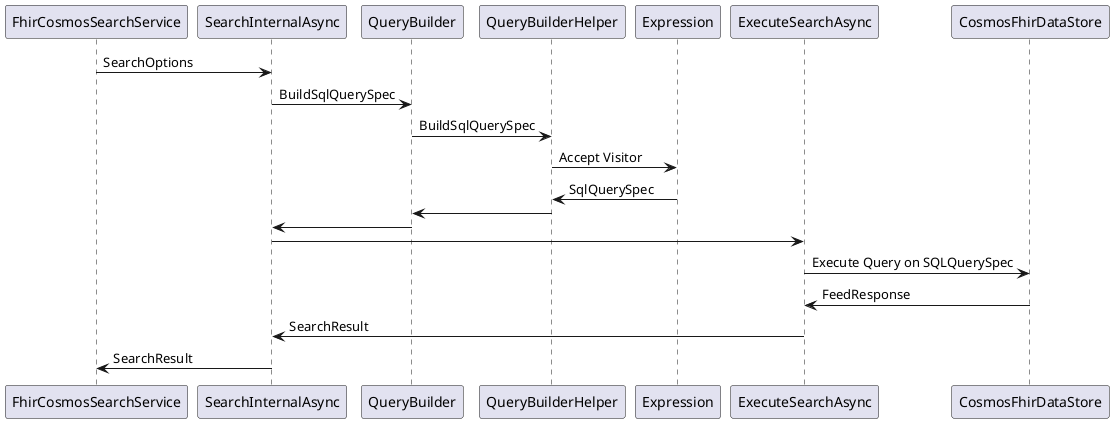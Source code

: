 @startuml Search (All/specific resource)
FhirCosmosSearchService -> SearchInternalAsync : SearchOptions
SearchInternalAsync -> QueryBuilder : BuildSqlQuerySpec
QueryBuilder -> QueryBuilderHelper : BuildSqlQuerySpec
QueryBuilderHelper -> Expression : Accept Visitor
Expression -> QueryBuilderHelper : SqlQuerySpec
QueryBuilderHelper -> QueryBuilder
QueryBuilder -> SearchInternalAsync
SearchInternalAsync -> ExecuteSearchAsync
ExecuteSearchAsync -> CosmosFhirDataStore : Execute Query on SQLQuerySpec
CosmosFhirDataStore -> ExecuteSearchAsync : FeedResponse
ExecuteSearchAsync -> SearchInternalAsync : SearchResult
SearchInternalAsync -> FhirCosmosSearchService : SearchResult
@enduml